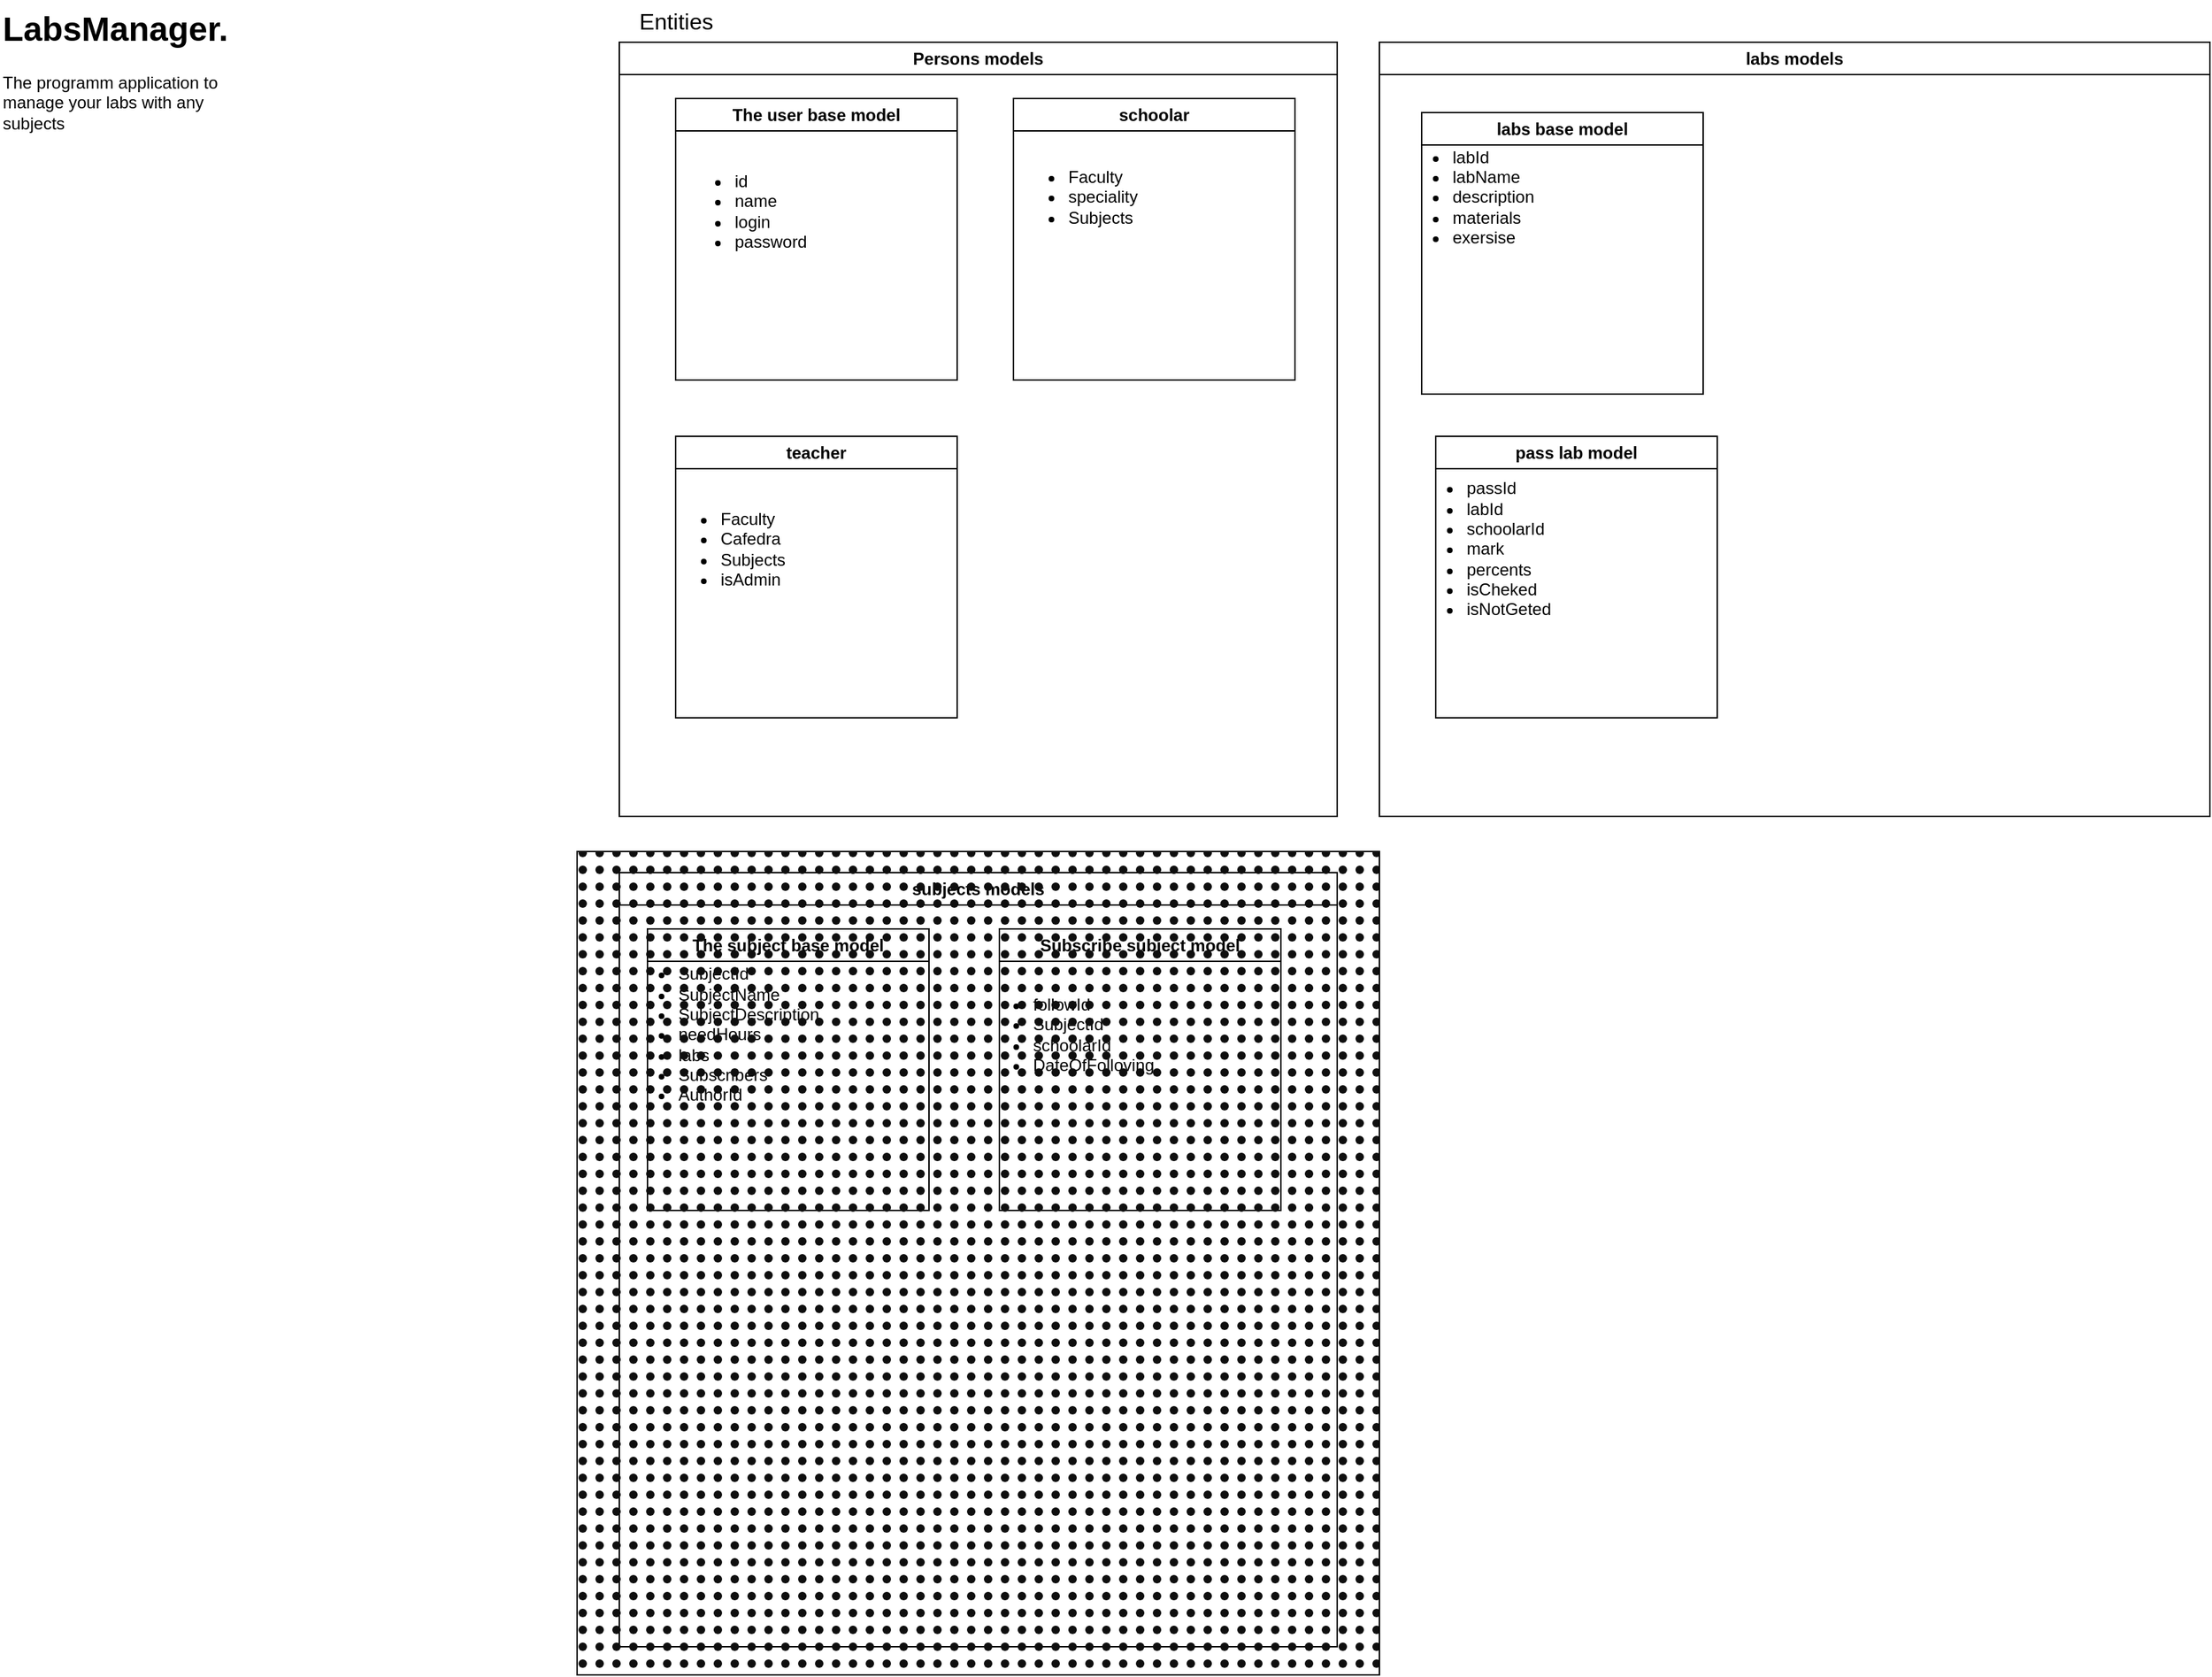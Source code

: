 <mxfile version="24.7.12" pages="4">
  <diagram name="Entities" id="KsgD0CeZF-tsz6_T1cuY">
    <mxGraphModel dx="1190" dy="847" grid="1" gridSize="10" guides="1" tooltips="1" connect="1" arrows="1" fold="1" page="1" pageScale="1" pageWidth="1654" pageHeight="2336" math="0" shadow="0">
      <root>
        <mxCell id="0" />
        <mxCell id="1" parent="0" />
        <mxCell id="1DCUiowCOQOJqRZ3j38a-3" value="&lt;h1 style=&quot;margin-top: 0px;&quot;&gt;LabsManager.&lt;/h1&gt;&lt;div&gt;The programm application to manage your labs with any subjects&lt;/div&gt;" style="text;html=1;whiteSpace=wrap;overflow=hidden;rounded=0;" parent="1" vertex="1">
          <mxGeometry y="10" width="180" height="120" as="geometry" />
        </mxCell>
        <mxCell id="1DCUiowCOQOJqRZ3j38a-9" value="&lt;font style=&quot;font-size: 16px;&quot;&gt;Entities&lt;/font&gt;" style="text;html=1;align=center;verticalAlign=middle;resizable=0;points=[];autosize=1;strokeColor=none;fillColor=none;" parent="1" vertex="1">
          <mxGeometry x="440" y="10" width="80" height="30" as="geometry" />
        </mxCell>
        <mxCell id="1DCUiowCOQOJqRZ3j38a-21" value="Persons models" style="swimlane;whiteSpace=wrap;html=1;" parent="1" vertex="1">
          <mxGeometry x="440" y="40" width="510" height="550" as="geometry">
            <mxRectangle x="440" y="40" width="140" height="30" as="alternateBounds" />
          </mxGeometry>
        </mxCell>
        <mxCell id="1DCUiowCOQOJqRZ3j38a-24" value="schoolar" style="swimlane;whiteSpace=wrap;html=1;" parent="1DCUiowCOQOJqRZ3j38a-21" vertex="1">
          <mxGeometry x="280" y="40" width="200" height="200" as="geometry">
            <mxRectangle x="440" y="50" width="150" height="30" as="alternateBounds" />
          </mxGeometry>
        </mxCell>
        <mxCell id="1DCUiowCOQOJqRZ3j38a-42" value="&lt;ul&gt;&lt;li&gt;Faculty&lt;/li&gt;&lt;li&gt;speciality&lt;/li&gt;&lt;li&gt;Subjects&lt;/li&gt;&lt;/ul&gt;" style="text;html=1;align=left;verticalAlign=middle;resizable=0;points=[];autosize=1;strokeColor=none;fillColor=none;" parent="1DCUiowCOQOJqRZ3j38a-24" vertex="1">
          <mxGeometry x="-3" y="30" width="110" height="80" as="geometry" />
        </mxCell>
        <mxCell id="1DCUiowCOQOJqRZ3j38a-23" value="teacher" style="swimlane;whiteSpace=wrap;html=1;" parent="1DCUiowCOQOJqRZ3j38a-21" vertex="1">
          <mxGeometry x="40" y="280" width="200" height="200" as="geometry">
            <mxRectangle x="440" y="50" width="150" height="30" as="alternateBounds" />
          </mxGeometry>
        </mxCell>
        <mxCell id="1DCUiowCOQOJqRZ3j38a-39" value="&lt;ul&gt;&lt;li&gt;Faculty&lt;/li&gt;&lt;li&gt;Cafedra&lt;/li&gt;&lt;li&gt;Subjects&lt;/li&gt;&lt;li&gt;isAdmin&lt;/li&gt;&lt;/ul&gt;" style="text;html=1;align=left;verticalAlign=middle;resizable=0;points=[];autosize=1;strokeColor=none;fillColor=none;" parent="1DCUiowCOQOJqRZ3j38a-23" vertex="1">
          <mxGeometry x="-10" y="30" width="110" height="100" as="geometry" />
        </mxCell>
        <mxCell id="1DCUiowCOQOJqRZ3j38a-22" value="The user base model" style="swimlane;whiteSpace=wrap;html=1;" parent="1DCUiowCOQOJqRZ3j38a-21" vertex="1">
          <mxGeometry x="40" y="40" width="200" height="200" as="geometry">
            <mxRectangle x="440" y="50" width="150" height="30" as="alternateBounds" />
          </mxGeometry>
        </mxCell>
        <mxCell id="1DCUiowCOQOJqRZ3j38a-38" value="&lt;ul&gt;&lt;li&gt;id&lt;/li&gt;&lt;li&gt;name&lt;/li&gt;&lt;li&gt;login&lt;/li&gt;&lt;li&gt;password&lt;/li&gt;&lt;/ul&gt;" style="text;html=1;align=left;verticalAlign=middle;resizable=0;points=[];autosize=1;strokeColor=none;fillColor=none;" parent="1DCUiowCOQOJqRZ3j38a-22" vertex="1">
          <mxGeometry y="30" width="110" height="100" as="geometry" />
        </mxCell>
        <mxCell id="1DCUiowCOQOJqRZ3j38a-26" value="labs models" style="swimlane;whiteSpace=wrap;html=1;" parent="1" vertex="1">
          <mxGeometry x="980" y="40" width="590" height="550" as="geometry" />
        </mxCell>
        <mxCell id="1DCUiowCOQOJqRZ3j38a-27" value="labs base model" style="swimlane;whiteSpace=wrap;html=1;" parent="1DCUiowCOQOJqRZ3j38a-26" vertex="1">
          <mxGeometry x="30" y="50" width="200" height="200" as="geometry" />
        </mxCell>
        <mxCell id="1DCUiowCOQOJqRZ3j38a-32" value="&lt;ul&gt;&lt;li&gt;labId&lt;/li&gt;&lt;li&gt;labName&lt;/li&gt;&lt;li&gt;description&lt;/li&gt;&lt;li&gt;materials&lt;/li&gt;&lt;li&gt;exersise&lt;/li&gt;&lt;/ul&gt;" style="text;html=1;align=left;verticalAlign=middle;resizable=0;points=[];autosize=1;strokeColor=none;fillColor=none;" parent="1DCUiowCOQOJqRZ3j38a-27" vertex="1">
          <mxGeometry x="-20" y="5" width="120" height="110" as="geometry" />
        </mxCell>
        <mxCell id="1DCUiowCOQOJqRZ3j38a-43" value="pass lab model" style="swimlane;whiteSpace=wrap;html=1;" parent="1DCUiowCOQOJqRZ3j38a-26" vertex="1">
          <mxGeometry x="40" y="280" width="200" height="200" as="geometry" />
        </mxCell>
        <mxCell id="1DCUiowCOQOJqRZ3j38a-44" value="&lt;ul&gt;&lt;li&gt;passId&lt;/li&gt;&lt;li&gt;labId&lt;/li&gt;&lt;li&gt;schoolarId&lt;/li&gt;&lt;li&gt;mark&lt;/li&gt;&lt;li&gt;percents&lt;/li&gt;&lt;li&gt;isCheked&lt;/li&gt;&lt;li&gt;isNotGeted&lt;/li&gt;&lt;/ul&gt;" style="text;html=1;align=left;verticalAlign=middle;resizable=0;points=[];autosize=1;strokeColor=none;fillColor=none;" parent="1DCUiowCOQOJqRZ3j38a-43" vertex="1">
          <mxGeometry x="-20" y="10" width="120" height="140" as="geometry" />
        </mxCell>
        <mxCell id="1DCUiowCOQOJqRZ3j38a-33" value="subjects models" style="swimlane;whiteSpace=wrap;html=1;" parent="1" vertex="1">
          <mxGeometry x="440" y="630" width="510" height="550" as="geometry">
            <mxRectangle x="440" y="40" width="140" height="30" as="alternateBounds" />
          </mxGeometry>
        </mxCell>
        <mxCell id="1DCUiowCOQOJqRZ3j38a-45" value="The subject base model" style="swimlane;whiteSpace=wrap;html=1;" parent="1DCUiowCOQOJqRZ3j38a-33" vertex="1">
          <mxGeometry x="20" y="40" width="200" height="200" as="geometry" />
        </mxCell>
        <mxCell id="1DCUiowCOQOJqRZ3j38a-46" value="&lt;ul&gt;&lt;li&gt;SubjectId&lt;/li&gt;&lt;li&gt;SubjectName&lt;/li&gt;&lt;li&gt;SubjectDescription&lt;/li&gt;&lt;li&gt;needHours&lt;/li&gt;&lt;li&gt;labs&lt;/li&gt;&lt;li&gt;Subscribers&lt;/li&gt;&lt;li&gt;AuthorId&lt;/li&gt;&lt;/ul&gt;" style="text;html=1;align=left;verticalAlign=middle;resizable=0;points=[];autosize=1;strokeColor=none;fillColor=none;" parent="1DCUiowCOQOJqRZ3j38a-45" vertex="1">
          <mxGeometry x="-20" y="5" width="160" height="140" as="geometry" />
        </mxCell>
        <mxCell id="1DCUiowCOQOJqRZ3j38a-47" value="Subscribe subject model" style="swimlane;whiteSpace=wrap;html=1;" parent="1DCUiowCOQOJqRZ3j38a-33" vertex="1">
          <mxGeometry x="270" y="40" width="200" height="200" as="geometry" />
        </mxCell>
        <mxCell id="1DCUiowCOQOJqRZ3j38a-49" value="&lt;ul&gt;&lt;li&gt;followId&lt;/li&gt;&lt;li&gt;SubjectId&lt;/li&gt;&lt;li&gt;schoolarId&lt;/li&gt;&lt;li&gt;DateOfFolloving&lt;/li&gt;&lt;/ul&gt;" style="text;html=1;align=left;verticalAlign=middle;resizable=0;points=[];autosize=1;strokeColor=none;fillColor=none;" parent="1DCUiowCOQOJqRZ3j38a-47" vertex="1">
          <mxGeometry x="-18" y="25" width="150" height="100" as="geometry" />
        </mxCell>
        <mxCell id="IWZQ8kVEb4G5mcpfjhoG-2" value="" style="rounded=0;whiteSpace=wrap;html=1;fillColor=#0F0F0F;fillStyle=dots;gradientColor=none;" vertex="1" parent="1">
          <mxGeometry x="410" y="615" width="570" height="585" as="geometry" />
        </mxCell>
      </root>
    </mxGraphModel>
  </diagram>
  <diagram id="huHXx9j0QJzFfPH_eb4y" name="rights">
    <mxGraphModel dx="1190" dy="847" grid="1" gridSize="10" guides="1" tooltips="1" connect="1" arrows="1" fold="1" page="1" pageScale="1" pageWidth="1654" pageHeight="2336" math="0" shadow="0">
      <root>
        <mxCell id="0" />
        <mxCell id="1" parent="0" />
        <mxCell id="mD_JKgst_56GkP82Yf19-26" value="schoolar" style="whiteSpace=wrap;html=1;aspect=fixed;" parent="1" vertex="1">
          <mxGeometry x="105" y="40" width="80" height="80" as="geometry" />
        </mxCell>
        <mxCell id="mD_JKgst_56GkP82Yf19-27" value="teacher" style="whiteSpace=wrap;html=1;aspect=fixed;" parent="1" vertex="1">
          <mxGeometry x="705" y="30" width="80" height="80" as="geometry" />
        </mxCell>
        <mxCell id="mD_JKgst_56GkP82Yf19-28" value="admin" style="whiteSpace=wrap;html=1;aspect=fixed;" parent="1" vertex="1">
          <mxGeometry x="1375" y="50" width="80" height="80" as="geometry" />
        </mxCell>
        <mxCell id="mD_JKgst_56GkP82Yf19-29" value="pass labs" style="ellipse;whiteSpace=wrap;html=1;" parent="1" vertex="1">
          <mxGeometry x="60" y="150" width="170" height="80" as="geometry" />
        </mxCell>
        <mxCell id="mD_JKgst_56GkP82Yf19-30" value="follow subject" style="ellipse;whiteSpace=wrap;html=1;" parent="1" vertex="1">
          <mxGeometry x="60" y="260" width="170" height="80" as="geometry" />
        </mxCell>
        <mxCell id="mD_JKgst_56GkP82Yf19-31" value="edit subject" style="ellipse;whiteSpace=wrap;html=1;" parent="1" vertex="1">
          <mxGeometry x="660" y="160" width="170" height="80" as="geometry" />
        </mxCell>
        <mxCell id="mD_JKgst_56GkP82Yf19-32" value="create subject" style="ellipse;whiteSpace=wrap;html=1;" parent="1" vertex="1">
          <mxGeometry x="460" y="90" width="170" height="80" as="geometry" />
        </mxCell>
        <mxCell id="mD_JKgst_56GkP82Yf19-33" value="create labs" style="ellipse;whiteSpace=wrap;html=1;" parent="1" vertex="1">
          <mxGeometry x="820" y="90" width="170" height="80" as="geometry" />
        </mxCell>
        <mxCell id="mD_JKgst_56GkP82Yf19-34" value="review labs" style="ellipse;whiteSpace=wrap;html=1;" parent="1" vertex="1">
          <mxGeometry x="510" y="240" width="170" height="80" as="geometry" />
        </mxCell>
        <mxCell id="mD_JKgst_56GkP82Yf19-35" value="edit labs" style="ellipse;whiteSpace=wrap;html=1;" parent="1" vertex="1">
          <mxGeometry x="820" y="220" width="170" height="80" as="geometry" />
        </mxCell>
        <mxCell id="mD_JKgst_56GkP82Yf19-38" value="edit subject" style="ellipse;whiteSpace=wrap;html=1;" parent="1" vertex="1">
          <mxGeometry x="1465" y="180" width="170" height="80" as="geometry" />
        </mxCell>
        <mxCell id="mD_JKgst_56GkP82Yf19-39" value="edit labs" style="ellipse;whiteSpace=wrap;html=1;" parent="1" vertex="1">
          <mxGeometry x="1225" y="170" width="170" height="80" as="geometry" />
        </mxCell>
        <mxCell id="mD_JKgst_56GkP82Yf19-40" value="edit marks" style="ellipse;whiteSpace=wrap;html=1;" parent="1" vertex="1">
          <mxGeometry x="1330" y="270" width="170" height="80" as="geometry" />
        </mxCell>
        <mxCell id="oUdXoqXR9IPmNCe04e34-1" value="view mark" style="ellipse;whiteSpace=wrap;html=1;" parent="1" vertex="1">
          <mxGeometry x="60" y="360" width="170" height="80" as="geometry" />
        </mxCell>
        <mxCell id="oUdXoqXR9IPmNCe04e34-2" value="view mark" style="ellipse;whiteSpace=wrap;html=1;" parent="1" vertex="1">
          <mxGeometry x="690" y="290" width="170" height="80" as="geometry" />
        </mxCell>
        <mxCell id="8SQeGzeq6VapKLH727NP-1" value="view average mark of subject" style="ellipse;whiteSpace=wrap;html=1;" parent="1" vertex="1">
          <mxGeometry x="60" y="460" width="170" height="80" as="geometry" />
        </mxCell>
        <mxCell id="7EyC_QrHHDYo5WvUvVQT-1" value="" style="rounded=0;whiteSpace=wrap;html=1;fillColor=#0F0F0F;fillStyle=dots;gradientColor=none;" vertex="1" parent="1">
          <mxGeometry x="370" y="30" width="270" height="160" as="geometry" />
        </mxCell>
        <mxCell id="7EyC_QrHHDYo5WvUvVQT-2" value="" style="rounded=0;whiteSpace=wrap;html=1;fillColor=#0F0F0F;fillStyle=dots;gradientColor=none;" vertex="1" parent="1">
          <mxGeometry x="40" y="250" width="230" height="100" as="geometry" />
        </mxCell>
      </root>
    </mxGraphModel>
  </diagram>
  <diagram id="AQicl5HXcljPFsrM3Hvy" name="Страница — 3">
    <mxGraphModel dx="1190" dy="847" grid="1" gridSize="10" guides="1" tooltips="1" connect="1" arrows="1" fold="1" page="1" pageScale="1" pageWidth="1654" pageHeight="2336" math="0" shadow="0">
      <root>
        <mxCell id="0" />
        <mxCell id="1" parent="0" />
        <mxCell id="v-yZmL56en7-qOuZGWpk-1" style="edgeStyle=orthogonalEdgeStyle;rounded=0;orthogonalLoop=1;jettySize=auto;html=1;" parent="1" source="v-yZmL56en7-qOuZGWpk-4" target="v-yZmL56en7-qOuZGWpk-11" edge="1">
          <mxGeometry relative="1" as="geometry" />
        </mxCell>
        <mxCell id="v-yZmL56en7-qOuZGWpk-2" style="edgeStyle=orthogonalEdgeStyle;rounded=0;orthogonalLoop=1;jettySize=auto;html=1;" parent="1" source="v-yZmL56en7-qOuZGWpk-4" target="v-yZmL56en7-qOuZGWpk-8" edge="1">
          <mxGeometry relative="1" as="geometry">
            <Array as="points">
              <mxPoint x="470" y="210" />
              <mxPoint x="690" y="210" />
            </Array>
          </mxGeometry>
        </mxCell>
        <mxCell id="v-yZmL56en7-qOuZGWpk-3" style="edgeStyle=orthogonalEdgeStyle;rounded=0;orthogonalLoop=1;jettySize=auto;html=1;" parent="1" source="v-yZmL56en7-qOuZGWpk-4" target="v-yZmL56en7-qOuZGWpk-17" edge="1">
          <mxGeometry relative="1" as="geometry">
            <Array as="points">
              <mxPoint x="470" y="350" />
              <mxPoint x="690" y="350" />
            </Array>
          </mxGeometry>
        </mxCell>
        <mxCell id="v-yZmL56en7-qOuZGWpk-4" value="Login" style="whiteSpace=wrap;html=1;aspect=fixed;" parent="1" vertex="1">
          <mxGeometry x="430" y="250" width="80" height="80" as="geometry" />
        </mxCell>
        <mxCell id="v-yZmL56en7-qOuZGWpk-5" style="edgeStyle=orthogonalEdgeStyle;rounded=0;orthogonalLoop=1;jettySize=auto;html=1;" parent="1" source="v-yZmL56en7-qOuZGWpk-8" target="v-yZmL56en7-qOuZGWpk-24" edge="1">
          <mxGeometry relative="1" as="geometry" />
        </mxCell>
        <mxCell id="v-yZmL56en7-qOuZGWpk-6" style="edgeStyle=orthogonalEdgeStyle;rounded=0;orthogonalLoop=1;jettySize=auto;html=1;" parent="1" source="v-yZmL56en7-qOuZGWpk-8" target="v-yZmL56en7-qOuZGWpk-25" edge="1">
          <mxGeometry relative="1" as="geometry" />
        </mxCell>
        <mxCell id="v-yZmL56en7-qOuZGWpk-7" style="edgeStyle=orthogonalEdgeStyle;rounded=0;orthogonalLoop=1;jettySize=auto;html=1;" parent="1" source="v-yZmL56en7-qOuZGWpk-8" target="v-yZmL56en7-qOuZGWpk-29" edge="1">
          <mxGeometry relative="1" as="geometry" />
        </mxCell>
        <mxCell id="v-yZmL56en7-qOuZGWpk-8" value="admin" style="whiteSpace=wrap;html=1;aspect=fixed;" parent="1" vertex="1">
          <mxGeometry x="675" y="90" width="80" height="80" as="geometry" />
        </mxCell>
        <mxCell id="v-yZmL56en7-qOuZGWpk-9" style="edgeStyle=orthogonalEdgeStyle;rounded=0;orthogonalLoop=1;jettySize=auto;html=1;" parent="1" source="v-yZmL56en7-qOuZGWpk-11" target="v-yZmL56en7-qOuZGWpk-22" edge="1">
          <mxGeometry relative="1" as="geometry" />
        </mxCell>
        <mxCell id="v-yZmL56en7-qOuZGWpk-10" style="edgeStyle=orthogonalEdgeStyle;rounded=0;orthogonalLoop=1;jettySize=auto;html=1;" parent="1" source="v-yZmL56en7-qOuZGWpk-11" target="v-yZmL56en7-qOuZGWpk-23" edge="1">
          <mxGeometry relative="1" as="geometry">
            <Array as="points">
              <mxPoint x="995" y="320" />
            </Array>
          </mxGeometry>
        </mxCell>
        <mxCell id="v-yZmL56en7-qOuZGWpk-11" value="schoolar" style="whiteSpace=wrap;html=1;aspect=fixed;" parent="1" vertex="1">
          <mxGeometry x="770" y="250" width="80" height="80" as="geometry" />
        </mxCell>
        <mxCell id="v-yZmL56en7-qOuZGWpk-12" style="edgeStyle=orthogonalEdgeStyle;rounded=0;orthogonalLoop=1;jettySize=auto;html=1;" parent="1" source="v-yZmL56en7-qOuZGWpk-17" target="v-yZmL56en7-qOuZGWpk-18" edge="1">
          <mxGeometry relative="1" as="geometry" />
        </mxCell>
        <mxCell id="v-yZmL56en7-qOuZGWpk-13" style="edgeStyle=orthogonalEdgeStyle;rounded=0;orthogonalLoop=1;jettySize=auto;html=1;" parent="1" source="v-yZmL56en7-qOuZGWpk-17" target="v-yZmL56en7-qOuZGWpk-21" edge="1">
          <mxGeometry relative="1" as="geometry" />
        </mxCell>
        <mxCell id="v-yZmL56en7-qOuZGWpk-14" style="edgeStyle=orthogonalEdgeStyle;rounded=0;orthogonalLoop=1;jettySize=auto;html=1;" parent="1" source="v-yZmL56en7-qOuZGWpk-17" target="v-yZmL56en7-qOuZGWpk-19" edge="1">
          <mxGeometry relative="1" as="geometry" />
        </mxCell>
        <mxCell id="v-yZmL56en7-qOuZGWpk-15" style="edgeStyle=orthogonalEdgeStyle;rounded=0;orthogonalLoop=1;jettySize=auto;html=1;" parent="1" source="v-yZmL56en7-qOuZGWpk-17" target="v-yZmL56en7-qOuZGWpk-20" edge="1">
          <mxGeometry relative="1" as="geometry" />
        </mxCell>
        <mxCell id="v-yZmL56en7-qOuZGWpk-16" style="edgeStyle=orthogonalEdgeStyle;rounded=0;orthogonalLoop=1;jettySize=auto;html=1;" parent="1" source="v-yZmL56en7-qOuZGWpk-17" target="v-yZmL56en7-qOuZGWpk-28" edge="1">
          <mxGeometry relative="1" as="geometry" />
        </mxCell>
        <mxCell id="v-yZmL56en7-qOuZGWpk-17" value="teacher" style="whiteSpace=wrap;html=1;aspect=fixed;" parent="1" vertex="1">
          <mxGeometry x="650" y="410" width="80" height="80" as="geometry" />
        </mxCell>
        <mxCell id="v-yZmL56en7-qOuZGWpk-18" value="create subject" style="ellipse;whiteSpace=wrap;html=1;" parent="1" vertex="1">
          <mxGeometry x="300" y="390" width="170" height="80" as="geometry" />
        </mxCell>
        <mxCell id="v-yZmL56en7-qOuZGWpk-19" value="edit subject" style="ellipse;whiteSpace=wrap;html=1;" parent="1" vertex="1">
          <mxGeometry x="430" y="640" width="170" height="80" as="geometry" />
        </mxCell>
        <mxCell id="v-yZmL56en7-qOuZGWpk-20" value="review labs" style="ellipse;whiteSpace=wrap;html=1;" parent="1" vertex="1">
          <mxGeometry x="630" y="650" width="170" height="80" as="geometry" />
        </mxCell>
        <mxCell id="v-yZmL56en7-qOuZGWpk-21" value="create labs" style="ellipse;whiteSpace=wrap;html=1;" parent="1" vertex="1">
          <mxGeometry x="750" y="550" width="170" height="80" as="geometry" />
        </mxCell>
        <mxCell id="v-yZmL56en7-qOuZGWpk-22" value="follow subject" style="ellipse;whiteSpace=wrap;html=1;" parent="1" vertex="1">
          <mxGeometry x="990" y="240" width="170" height="80" as="geometry" />
        </mxCell>
        <mxCell id="v-yZmL56en7-qOuZGWpk-23" value="pass labs" style="ellipse;whiteSpace=wrap;html=1;" parent="1" vertex="1">
          <mxGeometry x="910" y="360" width="170" height="80" as="geometry" />
        </mxCell>
        <mxCell id="v-yZmL56en7-qOuZGWpk-24" value="edit subject" style="ellipse;whiteSpace=wrap;html=1;" parent="1" vertex="1">
          <mxGeometry x="830" y="40" width="170" height="80" as="geometry" />
        </mxCell>
        <mxCell id="v-yZmL56en7-qOuZGWpk-25" value="edit labs" style="ellipse;whiteSpace=wrap;html=1;" parent="1" vertex="1">
          <mxGeometry x="830" y="150" width="170" height="80" as="geometry" />
        </mxCell>
        <mxCell id="v-yZmL56en7-qOuZGWpk-26" style="edgeStyle=orthogonalEdgeStyle;rounded=0;orthogonalLoop=1;jettySize=auto;html=1;" parent="1" source="v-yZmL56en7-qOuZGWpk-27" target="v-yZmL56en7-qOuZGWpk-4" edge="1">
          <mxGeometry relative="1" as="geometry" />
        </mxCell>
        <mxCell id="v-yZmL56en7-qOuZGWpk-27" value="" style="ellipse;whiteSpace=wrap;html=1;aspect=fixed;" parent="1" vertex="1">
          <mxGeometry x="110" y="250" width="80" height="80" as="geometry" />
        </mxCell>
        <mxCell id="v-yZmL56en7-qOuZGWpk-28" value="edit labs" style="ellipse;whiteSpace=wrap;html=1;" parent="1" vertex="1">
          <mxGeometry x="940" y="490" width="170" height="80" as="geometry" />
        </mxCell>
        <mxCell id="v-yZmL56en7-qOuZGWpk-29" value="edit marks" style="ellipse;whiteSpace=wrap;html=1;" parent="1" vertex="1">
          <mxGeometry x="1040" y="90" width="170" height="80" as="geometry" />
        </mxCell>
        <mxCell id="eRAdUYBpEnv9EPYx8ZTP-3" value="" style="edgeStyle=orthogonalEdgeStyle;rounded=0;orthogonalLoop=1;jettySize=auto;html=1;" parent="1" source="eRAdUYBpEnv9EPYx8ZTP-1" target="eRAdUYBpEnv9EPYx8ZTP-2" edge="1">
          <mxGeometry relative="1" as="geometry" />
        </mxCell>
        <mxCell id="eRAdUYBpEnv9EPYx8ZTP-1" value="" style="ellipse;whiteSpace=wrap;html=1;aspect=fixed;" parent="1" vertex="1">
          <mxGeometry x="20" y="1000" width="80" height="80" as="geometry" />
        </mxCell>
        <mxCell id="eRAdUYBpEnv9EPYx8ZTP-5" style="edgeStyle=orthogonalEdgeStyle;rounded=0;orthogonalLoop=1;jettySize=auto;html=1;" parent="1" source="eRAdUYBpEnv9EPYx8ZTP-2" target="eRAdUYBpEnv9EPYx8ZTP-4" edge="1">
          <mxGeometry relative="1" as="geometry">
            <Array as="points">
              <mxPoint x="300" y="1040" />
              <mxPoint x="300" y="930" />
            </Array>
          </mxGeometry>
        </mxCell>
        <mxCell id="eRAdUYBpEnv9EPYx8ZTP-7" style="edgeStyle=orthogonalEdgeStyle;rounded=0;orthogonalLoop=1;jettySize=auto;html=1;" parent="1" source="eRAdUYBpEnv9EPYx8ZTP-2" target="eRAdUYBpEnv9EPYx8ZTP-6" edge="1">
          <mxGeometry relative="1" as="geometry" />
        </mxCell>
        <mxCell id="eRAdUYBpEnv9EPYx8ZTP-2" value="Страница входа" style="rounded=1;whiteSpace=wrap;html=1;" parent="1" vertex="1">
          <mxGeometry x="160" y="1010" width="120" height="60" as="geometry" />
        </mxCell>
        <mxCell id="eRAdUYBpEnv9EPYx8ZTP-8" style="edgeStyle=orthogonalEdgeStyle;rounded=0;orthogonalLoop=1;jettySize=auto;html=1;" parent="1" source="eRAdUYBpEnv9EPYx8ZTP-4" target="eRAdUYBpEnv9EPYx8ZTP-2" edge="1">
          <mxGeometry relative="1" as="geometry">
            <Array as="points">
              <mxPoint x="500" y="930" />
              <mxPoint x="500" y="860" />
              <mxPoint x="220" y="860" />
            </Array>
          </mxGeometry>
        </mxCell>
        <mxCell id="eRAdUYBpEnv9EPYx8ZTP-4" value="регистрация" style="rounded=1;whiteSpace=wrap;html=1;" parent="1" vertex="1">
          <mxGeometry x="360" y="900" width="120" height="60" as="geometry" />
        </mxCell>
        <mxCell id="f7xMPnvNVTI24pST-_pp-1" style="edgeStyle=orthogonalEdgeStyle;rounded=0;orthogonalLoop=1;jettySize=auto;html=1;" parent="1" source="eRAdUYBpEnv9EPYx8ZTP-6" edge="1">
          <mxGeometry relative="1" as="geometry">
            <mxPoint x="640" y="1080" as="targetPoint" />
          </mxGeometry>
        </mxCell>
        <mxCell id="_PCKiq_BGubsmle9Wr8a-9" style="edgeStyle=orthogonalEdgeStyle;rounded=0;orthogonalLoop=1;jettySize=auto;html=1;" parent="1" source="eRAdUYBpEnv9EPYx8ZTP-6" target="_PCKiq_BGubsmle9Wr8a-8" edge="1">
          <mxGeometry relative="1" as="geometry">
            <Array as="points">
              <mxPoint x="1170" y="1040" />
            </Array>
          </mxGeometry>
        </mxCell>
        <mxCell id="eRAdUYBpEnv9EPYx8ZTP-6" value="авторизация" style="rounded=1;whiteSpace=wrap;html=1;" parent="1" vertex="1">
          <mxGeometry x="360" y="1010" width="120" height="60" as="geometry" />
        </mxCell>
        <mxCell id="f7xMPnvNVTI24pST-_pp-2" value="Авторизация&amp;nbsp;&lt;div&gt;как &quot;студент&quot;&amp;nbsp;&lt;/div&gt;" style="text;html=1;align=center;verticalAlign=middle;resizable=0;points=[];autosize=1;strokeColor=none;fillColor=none;" parent="1" vertex="1">
          <mxGeometry x="630" y="1040" width="100" height="40" as="geometry" />
        </mxCell>
        <mxCell id="eObruiUJzkjZ-gW_uKWM-5" value="" style="edgeStyle=orthogonalEdgeStyle;rounded=0;orthogonalLoop=1;jettySize=auto;html=1;" parent="1" source="f7xMPnvNVTI24pST-_pp-3" target="f7xMPnvNVTI24pST-_pp-6" edge="1">
          <mxGeometry relative="1" as="geometry" />
        </mxCell>
        <mxCell id="f7xMPnvNVTI24pST-_pp-3" value="список лаб" style="rounded=1;whiteSpace=wrap;html=1;" parent="1" vertex="1">
          <mxGeometry x="490" y="1330" width="120" height="60" as="geometry" />
        </mxCell>
        <mxCell id="_PCKiq_BGubsmle9Wr8a-1" value="" style="edgeStyle=orthogonalEdgeStyle;rounded=0;orthogonalLoop=1;jettySize=auto;html=1;" parent="1" source="f7xMPnvNVTI24pST-_pp-4" target="f7xMPnvNVTI24pST-_pp-7" edge="1">
          <mxGeometry relative="1" as="geometry" />
        </mxCell>
        <mxCell id="BuqJQISKk2nISYqwEmie-8" value="" style="edgeStyle=orthogonalEdgeStyle;rounded=0;orthogonalLoop=1;jettySize=auto;html=1;" parent="1" source="f7xMPnvNVTI24pST-_pp-4" target="BuqJQISKk2nISYqwEmie-7" edge="1">
          <mxGeometry relative="1" as="geometry" />
        </mxCell>
        <mxCell id="f7xMPnvNVTI24pST-_pp-4" value="профиль" style="rounded=1;whiteSpace=wrap;html=1;" parent="1" vertex="1">
          <mxGeometry x="810" y="1168" width="120" height="60" as="geometry" />
        </mxCell>
        <mxCell id="f7xMPnvNVTI24pST-_pp-5" value="сдать лабу" style="rounded=1;whiteSpace=wrap;html=1;" parent="1" vertex="1">
          <mxGeometry x="490" y="1490" width="120" height="60" as="geometry" />
        </mxCell>
        <mxCell id="eObruiUJzkjZ-gW_uKWM-6" value="" style="edgeStyle=orthogonalEdgeStyle;rounded=0;orthogonalLoop=1;jettySize=auto;html=1;" parent="1" source="f7xMPnvNVTI24pST-_pp-6" target="f7xMPnvNVTI24pST-_pp-5" edge="1">
          <mxGeometry relative="1" as="geometry" />
        </mxCell>
        <mxCell id="f7xMPnvNVTI24pST-_pp-6" value="открыть 1 лабу" style="rounded=1;whiteSpace=wrap;html=1;" parent="1" vertex="1">
          <mxGeometry x="490" y="1410" width="120" height="60" as="geometry" />
        </mxCell>
        <mxCell id="f7xMPnvNVTI24pST-_pp-7" value="таблица успеваемости&lt;div&gt;по лабам&lt;/div&gt;" style="rounded=1;whiteSpace=wrap;html=1;" parent="1" vertex="1">
          <mxGeometry x="810" y="1290" width="120" height="60" as="geometry" />
        </mxCell>
        <mxCell id="eObruiUJzkjZ-gW_uKWM-7" value="" style="edgeStyle=orthogonalEdgeStyle;rounded=0;orthogonalLoop=1;jettySize=auto;html=1;" parent="1" source="f7xMPnvNVTI24pST-_pp-8" target="f7xMPnvNVTI24pST-_pp-9" edge="1">
          <mxGeometry relative="1" as="geometry" />
        </mxCell>
        <mxCell id="f7xMPnvNVTI24pST-_pp-8" value="все предметы" style="rounded=1;whiteSpace=wrap;html=1;" parent="1" vertex="1">
          <mxGeometry x="330" y="1169" width="120" height="60" as="geometry" />
        </mxCell>
        <mxCell id="eObruiUJzkjZ-gW_uKWM-9" value="" style="edgeStyle=orthogonalEdgeStyle;rounded=0;orthogonalLoop=1;jettySize=auto;html=1;" parent="1" source="f7xMPnvNVTI24pST-_pp-9" target="f7xMPnvNVTI24pST-_pp-10" edge="1">
          <mxGeometry relative="1" as="geometry" />
        </mxCell>
        <mxCell id="f7xMPnvNVTI24pST-_pp-9" value="выбрать 1 предмет" style="rounded=1;whiteSpace=wrap;html=1;" parent="1" vertex="1">
          <mxGeometry x="330" y="1251" width="120" height="60" as="geometry" />
        </mxCell>
        <mxCell id="f7xMPnvNVTI24pST-_pp-10" value="подписаться на предмет" style="rounded=1;whiteSpace=wrap;html=1;" parent="1" vertex="1">
          <mxGeometry x="330" y="1331" width="120" height="60" as="geometry" />
        </mxCell>
        <mxCell id="eObruiUJzkjZ-gW_uKWM-4" value="" style="edgeStyle=orthogonalEdgeStyle;rounded=0;orthogonalLoop=1;jettySize=auto;html=1;" parent="1" source="f7xMPnvNVTI24pST-_pp-11" target="f7xMPnvNVTI24pST-_pp-12" edge="1">
          <mxGeometry relative="1" as="geometry" />
        </mxCell>
        <mxCell id="f7xMPnvNVTI24pST-_pp-11" value="список моих&amp;nbsp;&lt;div&gt;предметов&lt;/div&gt;" style="rounded=1;whiteSpace=wrap;html=1;" parent="1" vertex="1">
          <mxGeometry x="490" y="1168" width="120" height="60" as="geometry" />
        </mxCell>
        <mxCell id="eObruiUJzkjZ-gW_uKWM-2" style="edgeStyle=orthogonalEdgeStyle;rounded=0;orthogonalLoop=1;jettySize=auto;html=1;" parent="1" source="f7xMPnvNVTI24pST-_pp-12" target="eObruiUJzkjZ-gW_uKWM-1" edge="1">
          <mxGeometry relative="1" as="geometry" />
        </mxCell>
        <mxCell id="eObruiUJzkjZ-gW_uKWM-3" value="" style="edgeStyle=orthogonalEdgeStyle;rounded=0;orthogonalLoop=1;jettySize=auto;html=1;" parent="1" source="f7xMPnvNVTI24pST-_pp-12" target="f7xMPnvNVTI24pST-_pp-3" edge="1">
          <mxGeometry relative="1" as="geometry" />
        </mxCell>
        <mxCell id="f7xMPnvNVTI24pST-_pp-12" value="выбрать 1 предмет" style="rounded=1;whiteSpace=wrap;html=1;" parent="1" vertex="1">
          <mxGeometry x="490" y="1250" width="120" height="60" as="geometry" />
        </mxCell>
        <mxCell id="eObruiUJzkjZ-gW_uKWM-1" value="просмотреть&amp;nbsp;&lt;div&gt;среднюю оценку&lt;/div&gt;" style="rounded=1;whiteSpace=wrap;html=1;" parent="1" vertex="1">
          <mxGeometry x="645" y="1330" width="120" height="60" as="geometry" />
        </mxCell>
        <mxCell id="eObruiUJzkjZ-gW_uKWM-10" value="просмотреть оценку" style="rounded=1;whiteSpace=wrap;html=1;" parent="1" vertex="1">
          <mxGeometry x="645" y="1490" width="120" height="60" as="geometry" />
        </mxCell>
        <mxCell id="eObruiUJzkjZ-gW_uKWM-11" style="edgeStyle=orthogonalEdgeStyle;rounded=0;orthogonalLoop=1;jettySize=auto;html=1;" parent="1" source="f7xMPnvNVTI24pST-_pp-6" target="eObruiUJzkjZ-gW_uKWM-10" edge="1">
          <mxGeometry relative="1" as="geometry" />
        </mxCell>
        <mxCell id="_PCKiq_BGubsmle9Wr8a-4" style="edgeStyle=orthogonalEdgeStyle;rounded=0;orthogonalLoop=1;jettySize=auto;html=1;" parent="1" source="_PCKiq_BGubsmle9Wr8a-3" target="f7xMPnvNVTI24pST-_pp-8" edge="1">
          <mxGeometry relative="1" as="geometry">
            <Array as="points">
              <mxPoint x="640" y="1110" />
              <mxPoint x="390" y="1110" />
            </Array>
          </mxGeometry>
        </mxCell>
        <mxCell id="_PCKiq_BGubsmle9Wr8a-5" style="edgeStyle=orthogonalEdgeStyle;rounded=0;orthogonalLoop=1;jettySize=auto;html=1;" parent="1" source="_PCKiq_BGubsmle9Wr8a-3" target="f7xMPnvNVTI24pST-_pp-11" edge="1">
          <mxGeometry relative="1" as="geometry" />
        </mxCell>
        <mxCell id="_PCKiq_BGubsmle9Wr8a-6" style="edgeStyle=orthogonalEdgeStyle;rounded=0;orthogonalLoop=1;jettySize=auto;html=1;" parent="1" source="_PCKiq_BGubsmle9Wr8a-3" target="f7xMPnvNVTI24pST-_pp-4" edge="1">
          <mxGeometry relative="1" as="geometry">
            <Array as="points">
              <mxPoint x="640" y="1110" />
              <mxPoint x="870" y="1110" />
            </Array>
          </mxGeometry>
        </mxCell>
        <mxCell id="_PCKiq_BGubsmle9Wr8a-3" value="" style="rounded=0;whiteSpace=wrap;html=1;fillColor=#000000;" parent="1" vertex="1">
          <mxGeometry x="580" y="1080" width="120" height="10" as="geometry" />
        </mxCell>
        <mxCell id="_PCKiq_BGubsmle9Wr8a-7" value="Авторизация&amp;nbsp;&lt;div&gt;как &quot;преподователь&quot;&amp;nbsp;&lt;/div&gt;" style="text;html=1;align=center;verticalAlign=middle;resizable=0;points=[];autosize=1;strokeColor=none;fillColor=none;" parent="1" vertex="1">
          <mxGeometry x="1160" y="1040" width="140" height="40" as="geometry" />
        </mxCell>
        <mxCell id="PtBZGWDJ2ZvRF6TT_lEy-6" style="edgeStyle=orthogonalEdgeStyle;rounded=0;orthogonalLoop=1;jettySize=auto;html=1;" parent="1" source="_PCKiq_BGubsmle9Wr8a-8" target="_PCKiq_BGubsmle9Wr8a-11" edge="1">
          <mxGeometry relative="1" as="geometry" />
        </mxCell>
        <mxCell id="PtBZGWDJ2ZvRF6TT_lEy-7" style="edgeStyle=orthogonalEdgeStyle;rounded=0;orthogonalLoop=1;jettySize=auto;html=1;" parent="1" source="_PCKiq_BGubsmle9Wr8a-8" target="PtBZGWDJ2ZvRF6TT_lEy-1" edge="1">
          <mxGeometry relative="1" as="geometry">
            <Array as="points">
              <mxPoint x="1180" y="1120" />
              <mxPoint x="1280" y="1120" />
            </Array>
          </mxGeometry>
        </mxCell>
        <mxCell id="BuqJQISKk2nISYqwEmie-12" style="edgeStyle=orthogonalEdgeStyle;rounded=0;orthogonalLoop=1;jettySize=auto;html=1;" parent="1" source="_PCKiq_BGubsmle9Wr8a-8" target="BuqJQISKk2nISYqwEmie-10" edge="1">
          <mxGeometry relative="1" as="geometry">
            <Array as="points">
              <mxPoint x="1180" y="1120" />
              <mxPoint x="1430" y="1120" />
            </Array>
          </mxGeometry>
        </mxCell>
        <mxCell id="_PCKiq_BGubsmle9Wr8a-8" value="" style="rounded=0;whiteSpace=wrap;html=1;fillColor=#000000;" parent="1" vertex="1">
          <mxGeometry x="1120" y="1080" width="120" height="10" as="geometry" />
        </mxCell>
        <mxCell id="_PCKiq_BGubsmle9Wr8a-10" value="проверить лабу" style="rounded=1;whiteSpace=wrap;html=1;" parent="1" vertex="1">
          <mxGeometry x="950" y="1502" width="120" height="60" as="geometry" />
        </mxCell>
        <mxCell id="_PCKiq_BGubsmle9Wr8a-15" value="" style="edgeStyle=orthogonalEdgeStyle;rounded=0;orthogonalLoop=1;jettySize=auto;html=1;" parent="1" source="_PCKiq_BGubsmle9Wr8a-11" target="_PCKiq_BGubsmle9Wr8a-12" edge="1">
          <mxGeometry relative="1" as="geometry" />
        </mxCell>
        <mxCell id="_PCKiq_BGubsmle9Wr8a-11" value="список моих&amp;nbsp;&lt;div&gt;предметов&lt;/div&gt;" style="rounded=1;whiteSpace=wrap;html=1;" parent="1" vertex="1">
          <mxGeometry x="1055" y="1160" width="120" height="60" as="geometry" />
        </mxCell>
        <mxCell id="_PCKiq_BGubsmle9Wr8a-16" value="" style="edgeStyle=orthogonalEdgeStyle;rounded=0;orthogonalLoop=1;jettySize=auto;html=1;" parent="1" source="_PCKiq_BGubsmle9Wr8a-12" target="_PCKiq_BGubsmle9Wr8a-13" edge="1">
          <mxGeometry relative="1" as="geometry">
            <Array as="points">
              <mxPoint x="1115" y="1322" />
              <mxPoint x="1010" y="1322" />
            </Array>
          </mxGeometry>
        </mxCell>
        <mxCell id="_PCKiq_BGubsmle9Wr8a-20" style="edgeStyle=orthogonalEdgeStyle;rounded=0;orthogonalLoop=1;jettySize=auto;html=1;" parent="1" source="_PCKiq_BGubsmle9Wr8a-12" target="_PCKiq_BGubsmle9Wr8a-19" edge="1">
          <mxGeometry relative="1" as="geometry" />
        </mxCell>
        <mxCell id="_PCKiq_BGubsmle9Wr8a-24" style="edgeStyle=orthogonalEdgeStyle;rounded=0;orthogonalLoop=1;jettySize=auto;html=1;" parent="1" source="_PCKiq_BGubsmle9Wr8a-12" target="_PCKiq_BGubsmle9Wr8a-23" edge="1">
          <mxGeometry relative="1" as="geometry" />
        </mxCell>
        <mxCell id="PtBZGWDJ2ZvRF6TT_lEy-5" style="edgeStyle=orthogonalEdgeStyle;rounded=0;orthogonalLoop=1;jettySize=auto;html=1;" parent="1" source="_PCKiq_BGubsmle9Wr8a-12" target="PtBZGWDJ2ZvRF6TT_lEy-4" edge="1">
          <mxGeometry relative="1" as="geometry" />
        </mxCell>
        <mxCell id="BuqJQISKk2nISYqwEmie-2" style="edgeStyle=orthogonalEdgeStyle;rounded=0;orthogonalLoop=1;jettySize=auto;html=1;" parent="1" source="_PCKiq_BGubsmle9Wr8a-12" target="BuqJQISKk2nISYqwEmie-1" edge="1">
          <mxGeometry relative="1" as="geometry" />
        </mxCell>
        <mxCell id="_PCKiq_BGubsmle9Wr8a-12" value="выбрать 1 предмет" style="rounded=1;whiteSpace=wrap;html=1;" parent="1" vertex="1">
          <mxGeometry x="1055" y="1252" width="120" height="60" as="geometry" />
        </mxCell>
        <mxCell id="_PCKiq_BGubsmle9Wr8a-17" value="" style="edgeStyle=orthogonalEdgeStyle;rounded=0;orthogonalLoop=1;jettySize=auto;html=1;" parent="1" source="_PCKiq_BGubsmle9Wr8a-13" target="_PCKiq_BGubsmle9Wr8a-14" edge="1">
          <mxGeometry relative="1" as="geometry" />
        </mxCell>
        <mxCell id="_PCKiq_BGubsmle9Wr8a-13" value="список лаб на проверку" style="rounded=1;whiteSpace=wrap;html=1;" parent="1" vertex="1">
          <mxGeometry x="950" y="1342" width="120" height="60" as="geometry" />
        </mxCell>
        <mxCell id="_PCKiq_BGubsmle9Wr8a-18" value="" style="edgeStyle=orthogonalEdgeStyle;rounded=0;orthogonalLoop=1;jettySize=auto;html=1;" parent="1" source="_PCKiq_BGubsmle9Wr8a-14" target="_PCKiq_BGubsmle9Wr8a-10" edge="1">
          <mxGeometry relative="1" as="geometry" />
        </mxCell>
        <mxCell id="_PCKiq_BGubsmle9Wr8a-14" value="открыть 1 лабу" style="rounded=1;whiteSpace=wrap;html=1;" parent="1" vertex="1">
          <mxGeometry x="950" y="1422" width="120" height="60" as="geometry" />
        </mxCell>
        <mxCell id="_PCKiq_BGubsmle9Wr8a-19" value="редактировать&lt;div&gt;предмет&lt;/div&gt;" style="rounded=1;whiteSpace=wrap;html=1;" parent="1" vertex="1">
          <mxGeometry x="1440" y="1320" width="120" height="60" as="geometry" />
        </mxCell>
        <mxCell id="_PCKiq_BGubsmle9Wr8a-21" value="редактировать&amp;nbsp;&lt;div&gt;лабу&lt;/div&gt;" style="rounded=1;whiteSpace=wrap;html=1;" parent="1" vertex="1">
          <mxGeometry x="1095" y="1502" width="120" height="60" as="geometry" />
        </mxCell>
        <mxCell id="_PCKiq_BGubsmle9Wr8a-26" value="" style="edgeStyle=orthogonalEdgeStyle;rounded=0;orthogonalLoop=1;jettySize=auto;html=1;" parent="1" source="_PCKiq_BGubsmle9Wr8a-23" target="_PCKiq_BGubsmle9Wr8a-25" edge="1">
          <mxGeometry relative="1" as="geometry" />
        </mxCell>
        <mxCell id="PtBZGWDJ2ZvRF6TT_lEy-3" style="edgeStyle=orthogonalEdgeStyle;rounded=0;orthogonalLoop=1;jettySize=auto;html=1;" parent="1" source="_PCKiq_BGubsmle9Wr8a-23" target="PtBZGWDJ2ZvRF6TT_lEy-2" edge="1">
          <mxGeometry relative="1" as="geometry" />
        </mxCell>
        <mxCell id="_PCKiq_BGubsmle9Wr8a-23" value="список лаб" style="rounded=1;whiteSpace=wrap;html=1;" parent="1" vertex="1">
          <mxGeometry x="1095" y="1342" width="120" height="60" as="geometry" />
        </mxCell>
        <mxCell id="_PCKiq_BGubsmle9Wr8a-27" value="" style="edgeStyle=orthogonalEdgeStyle;rounded=0;orthogonalLoop=1;jettySize=auto;html=1;" parent="1" source="_PCKiq_BGubsmle9Wr8a-25" target="_PCKiq_BGubsmle9Wr8a-21" edge="1">
          <mxGeometry relative="1" as="geometry" />
        </mxCell>
        <mxCell id="_PCKiq_BGubsmle9Wr8a-25" value="открыть 1 лабу" style="rounded=1;whiteSpace=wrap;html=1;" parent="1" vertex="1">
          <mxGeometry x="1095" y="1422" width="120" height="60" as="geometry" />
        </mxCell>
        <mxCell id="PtBZGWDJ2ZvRF6TT_lEy-1" value="создать предмет" style="rounded=1;whiteSpace=wrap;html=1;" parent="1" vertex="1">
          <mxGeometry x="1220" y="1160" width="120" height="60" as="geometry" />
        </mxCell>
        <mxCell id="PtBZGWDJ2ZvRF6TT_lEy-2" value="создать лабу" style="rounded=1;whiteSpace=wrap;html=1;" parent="1" vertex="1">
          <mxGeometry x="1240" y="1422" width="120" height="60" as="geometry" />
        </mxCell>
        <mxCell id="PtBZGWDJ2ZvRF6TT_lEy-4" value="список студентов&amp;nbsp;&lt;div&gt;на предмете&lt;/div&gt;" style="rounded=1;whiteSpace=wrap;html=1;" parent="1" vertex="1">
          <mxGeometry x="1520" y="1422" width="120" height="60" as="geometry" />
        </mxCell>
        <mxCell id="BuqJQISKk2nISYqwEmie-4" value="" style="edgeStyle=orthogonalEdgeStyle;rounded=0;orthogonalLoop=1;jettySize=auto;html=1;" parent="1" source="BuqJQISKk2nISYqwEmie-1" target="BuqJQISKk2nISYqwEmie-3" edge="1">
          <mxGeometry relative="1" as="geometry" />
        </mxCell>
        <mxCell id="BuqJQISKk2nISYqwEmie-1" value="список&amp;nbsp;&lt;div&gt;Проверенных лаб&lt;/div&gt;" style="rounded=1;whiteSpace=wrap;html=1;" parent="1" vertex="1">
          <mxGeometry x="1350" y="1502" width="120" height="60" as="geometry" />
        </mxCell>
        <mxCell id="BuqJQISKk2nISYqwEmie-6" value="" style="edgeStyle=orthogonalEdgeStyle;rounded=0;orthogonalLoop=1;jettySize=auto;html=1;" parent="1" source="BuqJQISKk2nISYqwEmie-3" target="BuqJQISKk2nISYqwEmie-5" edge="1">
          <mxGeometry relative="1" as="geometry" />
        </mxCell>
        <mxCell id="BuqJQISKk2nISYqwEmie-3" value="открыть 1&lt;div&gt;проверенную лабу&lt;/div&gt;" style="rounded=1;whiteSpace=wrap;html=1;" parent="1" vertex="1">
          <mxGeometry x="1350" y="1580" width="120" height="60" as="geometry" />
        </mxCell>
        <mxCell id="BuqJQISKk2nISYqwEmie-5" value="редактировать&amp;nbsp;&lt;div&gt;лабу&lt;/div&gt;" style="rounded=1;whiteSpace=wrap;html=1;" parent="1" vertex="1">
          <mxGeometry x="1350" y="1660" width="120" height="60" as="geometry" />
        </mxCell>
        <mxCell id="BuqJQISKk2nISYqwEmie-7" value="редактировать&lt;div&gt;профиль&lt;/div&gt;" style="rounded=1;whiteSpace=wrap;html=1;" parent="1" vertex="1">
          <mxGeometry x="670" y="1168" width="120" height="60" as="geometry" />
        </mxCell>
        <mxCell id="BuqJQISKk2nISYqwEmie-9" value="" style="edgeStyle=orthogonalEdgeStyle;rounded=0;orthogonalLoop=1;jettySize=auto;html=1;" parent="1" source="BuqJQISKk2nISYqwEmie-10" target="BuqJQISKk2nISYqwEmie-11" edge="1">
          <mxGeometry relative="1" as="geometry" />
        </mxCell>
        <mxCell id="BuqJQISKk2nISYqwEmie-10" value="профиль" style="rounded=1;whiteSpace=wrap;html=1;" parent="1" vertex="1">
          <mxGeometry x="1370" y="1160" width="120" height="60" as="geometry" />
        </mxCell>
        <mxCell id="BuqJQISKk2nISYqwEmie-11" value="редактировать&lt;div&gt;профиль&lt;/div&gt;" style="rounded=1;whiteSpace=wrap;html=1;" parent="1" vertex="1">
          <mxGeometry x="1534" y="1160" width="120" height="60" as="geometry" />
        </mxCell>
        <mxCell id="JScVOQ0y0Y2cGV5UKZyw-1" value="" style="rounded=0;whiteSpace=wrap;html=1;fillColor=#0F0F0F;fillStyle=dots;gradientColor=none;" vertex="1" parent="1">
          <mxGeometry x="280" y="375" width="210" height="135" as="geometry" />
        </mxCell>
        <mxCell id="JScVOQ0y0Y2cGV5UKZyw-2" value="" style="rounded=0;whiteSpace=wrap;html=1;fillColor=#0F0F0F;fillStyle=dots;gradientColor=none;" vertex="1" parent="1">
          <mxGeometry x="980" y="230" width="200" height="110" as="geometry" />
        </mxCell>
        <mxCell id="JScVOQ0y0Y2cGV5UKZyw-3" value="" style="rounded=0;whiteSpace=wrap;html=1;fillColor=#0F0F0F;fillStyle=dots;gradientColor=none;" vertex="1" parent="1">
          <mxGeometry x="320" y="1160" width="150" height="280" as="geometry" />
        </mxCell>
        <mxCell id="JScVOQ0y0Y2cGV5UKZyw-4" value="" style="rounded=0;whiteSpace=wrap;html=1;fillColor=#0F0F0F;fillStyle=dots;gradientColor=none;" vertex="1" parent="1">
          <mxGeometry x="485" y="1160" width="145" height="160" as="geometry" />
        </mxCell>
        <mxCell id="JScVOQ0y0Y2cGV5UKZyw-5" value="" style="rounded=0;whiteSpace=wrap;html=1;fillColor=#0F0F0F;fillStyle=dots;gradientColor=none;" vertex="1" parent="1">
          <mxGeometry x="1200" y="1148" width="160" height="92" as="geometry" />
        </mxCell>
        <mxCell id="JScVOQ0y0Y2cGV5UKZyw-6" value="" style="rounded=0;whiteSpace=wrap;html=1;fillColor=#0F0F0F;fillStyle=dots;gradientColor=none;" vertex="1" parent="1">
          <mxGeometry x="1490" y="1410" width="160" height="92" as="geometry" />
        </mxCell>
        <mxCell id="JScVOQ0y0Y2cGV5UKZyw-7" value="" style="rounded=0;whiteSpace=wrap;html=1;fillColor=#0F0F0F;fillStyle=dots;gradientColor=none;" vertex="1" parent="1">
          <mxGeometry x="1035" y="1150" width="160" height="177" as="geometry" />
        </mxCell>
      </root>
    </mxGraphModel>
  </diagram>
  <diagram id="lwqJjgKlZdBDfVhd5mwi" name="DB">
    <mxGraphModel dx="1612" dy="1092" grid="1" gridSize="10" guides="1" tooltips="1" connect="1" arrows="1" fold="1" page="1" pageScale="1" pageWidth="1654" pageHeight="2336" math="0" shadow="0">
      <root>
        <mxCell id="0" />
        <mxCell id="1" parent="0" />
        <mxCell id="7COuI0TtSbbmmBBgLjVK-1" value="labs manage" style="swimlane;whiteSpace=wrap;html=1;startSize=40;" parent="1" vertex="1">
          <mxGeometry x="10" y="20" width="1610" height="1100" as="geometry" />
        </mxCell>
        <mxCell id="7COuI0TtSbbmmBBgLjVK-3" value="Teachers" style="swimlane;whiteSpace=wrap;html=1;startSize=20;" parent="7COuI0TtSbbmmBBgLjVK-1" vertex="1">
          <mxGeometry x="48" y="230" width="200" height="200" as="geometry">
            <mxRectangle x="440" y="50" width="150" height="30" as="alternateBounds" />
          </mxGeometry>
        </mxCell>
        <mxCell id="7COuI0TtSbbmmBBgLjVK-4" value="&lt;ul&gt;&lt;li&gt;id&lt;/li&gt;&lt;li&gt;name&lt;/li&gt;&lt;li&gt;login&lt;/li&gt;&lt;li&gt;password&lt;/li&gt;&lt;li&gt;isAdmin&lt;/li&gt;&lt;li&gt;Faculty&lt;/li&gt;&lt;li&gt;Cafedra&lt;/li&gt;&lt;li&gt;Subjects&lt;/li&gt;&lt;/ul&gt;" style="text;html=1;align=left;verticalAlign=middle;resizable=0;points=[];autosize=1;strokeColor=none;fillColor=none;" parent="7COuI0TtSbbmmBBgLjVK-3" vertex="1">
          <mxGeometry y="5" width="110" height="150" as="geometry" />
        </mxCell>
        <mxCell id="qANXZ15ewkDYfY9fB2zr-1" value="Schoolars" style="swimlane;whiteSpace=wrap;html=1;startSize=20;" parent="7COuI0TtSbbmmBBgLjVK-1" vertex="1">
          <mxGeometry x="868" y="310" width="200" height="200" as="geometry">
            <mxRectangle x="440" y="50" width="150" height="30" as="alternateBounds" />
          </mxGeometry>
        </mxCell>
        <mxCell id="qANXZ15ewkDYfY9fB2zr-3" value="&lt;ul&gt;&lt;li&gt;id&lt;/li&gt;&lt;li&gt;name&lt;/li&gt;&lt;li&gt;login&lt;/li&gt;&lt;li&gt;password&lt;/li&gt;&lt;li&gt;Faculty&lt;/li&gt;&lt;li&gt;speciality&lt;/li&gt;&lt;li&gt;Subjects&lt;/li&gt;&lt;/ul&gt;" style="text;html=1;align=left;verticalAlign=middle;resizable=0;points=[];autosize=1;strokeColor=none;fillColor=none;" parent="qANXZ15ewkDYfY9fB2zr-1" vertex="1">
          <mxGeometry x="-10" y="10" width="110" height="140" as="geometry" />
        </mxCell>
        <mxCell id="NHI0gP0lAhU-0mHKB1Oy-2" value="Subjects" style="swimlane;whiteSpace=wrap;html=1;startSize=20;" parent="7COuI0TtSbbmmBBgLjVK-1" vertex="1">
          <mxGeometry x="338" y="450" width="200" height="200" as="geometry">
            <mxRectangle x="440" y="50" width="150" height="30" as="alternateBounds" />
          </mxGeometry>
        </mxCell>
        <mxCell id="Xs0YGreVq9pdcSUcCTey-1" value="&lt;ul&gt;&lt;li&gt;SubjectId&lt;/li&gt;&lt;li&gt;SubjectName&lt;/li&gt;&lt;li&gt;SubjectDescription&lt;/li&gt;&lt;li&gt;needHours&lt;/li&gt;&lt;li&gt;labs&lt;/li&gt;&lt;li&gt;Subscribers&lt;/li&gt;&lt;li&gt;AuthorId&lt;/li&gt;&lt;/ul&gt;" style="text;html=1;align=left;verticalAlign=middle;resizable=0;points=[];autosize=1;strokeColor=none;fillColor=none;" parent="NHI0gP0lAhU-0mHKB1Oy-2" vertex="1">
          <mxGeometry x="-10" y="10" width="160" height="140" as="geometry" />
        </mxCell>
        <mxCell id="NHI0gP0lAhU-0mHKB1Oy-4" value="Labs" style="swimlane;whiteSpace=wrap;html=1;startSize=20;" parent="7COuI0TtSbbmmBBgLjVK-1" vertex="1">
          <mxGeometry x="1358" y="420" width="200" height="200" as="geometry">
            <mxRectangle x="440" y="50" width="150" height="30" as="alternateBounds" />
          </mxGeometry>
        </mxCell>
        <mxCell id="8PARREaNe9668o7FO1LD-1" value="&lt;ul&gt;&lt;li&gt;labId&lt;/li&gt;&lt;li&gt;labName&lt;/li&gt;&lt;li&gt;description&lt;/li&gt;&lt;li&gt;materials&lt;/li&gt;&lt;li&gt;exersise&lt;/li&gt;&lt;/ul&gt;" style="text;html=1;align=left;verticalAlign=middle;resizable=0;points=[];autosize=1;strokeColor=none;fillColor=none;" parent="NHI0gP0lAhU-0mHKB1Oy-4" vertex="1">
          <mxGeometry x="-10" y="10" width="120" height="110" as="geometry" />
        </mxCell>
        <mxCell id="G8-joyKIpsHCp3dA0FhB-1" value="Subscribe subject models" style="swimlane;whiteSpace=wrap;html=1;" parent="7COuI0TtSbbmmBBgLjVK-1" vertex="1">
          <mxGeometry x="618" y="690" width="200" height="200" as="geometry" />
        </mxCell>
        <mxCell id="G8-joyKIpsHCp3dA0FhB-2" value="&lt;ul&gt;&lt;li&gt;followId&lt;/li&gt;&lt;li&gt;SubjectId&lt;/li&gt;&lt;li&gt;schoolarId&lt;/li&gt;&lt;li&gt;DateOfFolloving&lt;/li&gt;&lt;/ul&gt;" style="text;html=1;align=left;verticalAlign=middle;resizable=0;points=[];autosize=1;strokeColor=none;fillColor=none;" parent="G8-joyKIpsHCp3dA0FhB-1" vertex="1">
          <mxGeometry x="-18" y="25" width="150" height="100" as="geometry" />
        </mxCell>
        <mxCell id="6oRb0mR_Q0YfdtYureJh-1" value="pass lab models" style="swimlane;whiteSpace=wrap;html=1;" parent="7COuI0TtSbbmmBBgLjVK-1" vertex="1">
          <mxGeometry x="1088" y="650" width="200" height="200" as="geometry" />
        </mxCell>
        <mxCell id="6oRb0mR_Q0YfdtYureJh-2" value="&lt;ul&gt;&lt;li&gt;passId&lt;/li&gt;&lt;li&gt;labId&lt;/li&gt;&lt;li&gt;schoolarId&lt;/li&gt;&lt;li&gt;mark&lt;/li&gt;&lt;li&gt;percents&lt;/li&gt;&lt;li&gt;isCheked&lt;/li&gt;&lt;li&gt;isNotGeted&lt;/li&gt;&lt;/ul&gt;" style="text;html=1;align=left;verticalAlign=middle;resizable=0;points=[];autosize=1;strokeColor=none;fillColor=none;" parent="6oRb0mR_Q0YfdtYureJh-1" vertex="1">
          <mxGeometry x="-20" y="10" width="120" height="140" as="geometry" />
        </mxCell>
        <mxCell id="6oRb0mR_Q0YfdtYureJh-4" value="" style="edgeStyle=entityRelationEdgeStyle;fontSize=12;html=1;endArrow=ERoneToMany;rounded=0;" parent="7COuI0TtSbbmmBBgLjVK-1" source="NHI0gP0lAhU-0mHKB1Oy-4" target="6oRb0mR_Q0YfdtYureJh-1" edge="1">
          <mxGeometry width="100" height="100" relative="1" as="geometry">
            <mxPoint x="1038" y="520" as="sourcePoint" />
            <mxPoint x="1138" y="420" as="targetPoint" />
          </mxGeometry>
        </mxCell>
        <mxCell id="6oRb0mR_Q0YfdtYureJh-18" value="" style="edgeStyle=entityRelationEdgeStyle;fontSize=12;html=1;endArrow=ERoneToMany;rounded=0;" parent="7COuI0TtSbbmmBBgLjVK-1" source="G8-joyKIpsHCp3dA0FhB-1" target="qANXZ15ewkDYfY9fB2zr-1" edge="1">
          <mxGeometry width="100" height="100" relative="1" as="geometry">
            <mxPoint x="1048" y="460" as="sourcePoint" />
            <mxPoint x="1228" y="450" as="targetPoint" />
            <Array as="points">
              <mxPoint x="1068" y="620" />
              <mxPoint x="968" y="620" />
            </Array>
          </mxGeometry>
        </mxCell>
        <mxCell id="6oRb0mR_Q0YfdtYureJh-19" value="" style="edgeStyle=entityRelationEdgeStyle;fontSize=12;html=1;endArrow=ERoneToMany;rounded=0;" parent="7COuI0TtSbbmmBBgLjVK-1" source="G8-joyKIpsHCp3dA0FhB-1" target="NHI0gP0lAhU-0mHKB1Oy-2" edge="1">
          <mxGeometry width="100" height="100" relative="1" as="geometry">
            <mxPoint x="738" y="750" as="sourcePoint" />
            <mxPoint x="688" y="570" as="targetPoint" />
            <Array as="points">
              <mxPoint x="1078" y="630" />
              <mxPoint x="438" y="650" />
              <mxPoint x="978" y="630" />
            </Array>
          </mxGeometry>
        </mxCell>
        <mxCell id="6oRb0mR_Q0YfdtYureJh-20" value="" style="edgeStyle=entityRelationEdgeStyle;fontSize=12;html=1;endArrow=ERmandOne;startArrow=ERmandOne;rounded=0;" parent="7COuI0TtSbbmmBBgLjVK-1" source="NHI0gP0lAhU-0mHKB1Oy-2" target="7COuI0TtSbbmmBBgLjVK-3" edge="1">
          <mxGeometry width="100" height="100" relative="1" as="geometry">
            <mxPoint x="258" y="390" as="sourcePoint" />
            <mxPoint x="358" y="290" as="targetPoint" />
          </mxGeometry>
        </mxCell>
        <mxCell id="6oRb0mR_Q0YfdtYureJh-21" value="" style="edgeStyle=entityRelationEdgeStyle;fontSize=12;html=1;endArrow=ERoneToMany;rounded=0;" parent="7COuI0TtSbbmmBBgLjVK-1" source="qANXZ15ewkDYfY9fB2zr-1" target="6oRb0mR_Q0YfdtYureJh-1" edge="1">
          <mxGeometry width="100" height="100" relative="1" as="geometry">
            <mxPoint x="1428" y="740" as="sourcePoint" />
            <mxPoint x="1528" y="640" as="targetPoint" />
          </mxGeometry>
        </mxCell>
      </root>
    </mxGraphModel>
  </diagram>
</mxfile>
